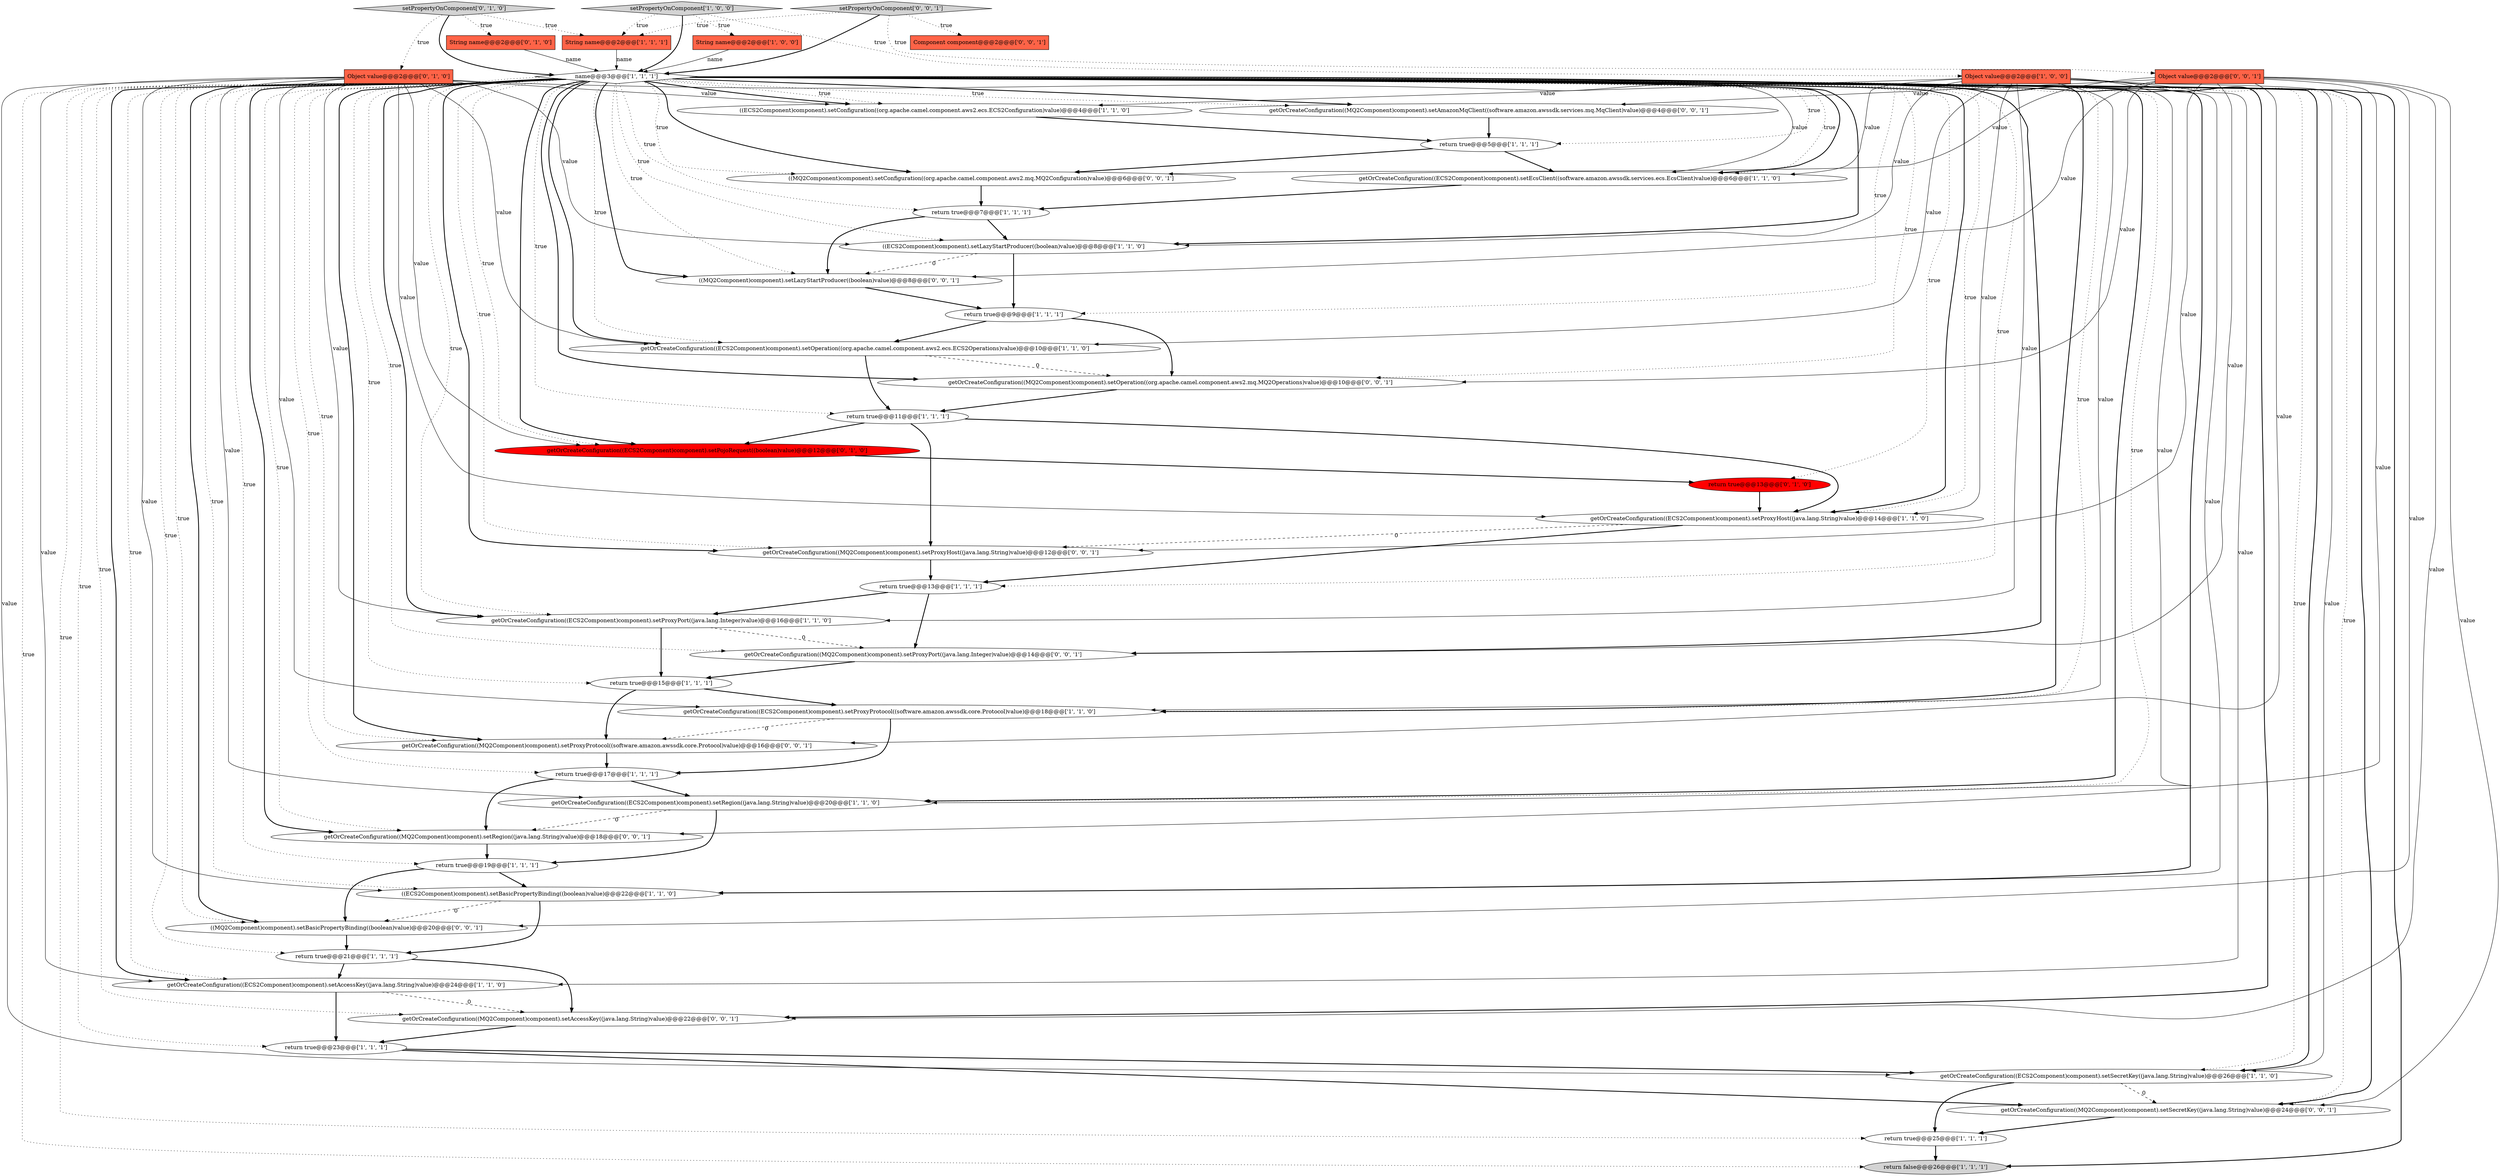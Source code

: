 digraph {
22 [style = filled, label = "setPropertyOnComponent['1', '0', '0']", fillcolor = lightgray, shape = diamond image = "AAA0AAABBB1BBB"];
3 [style = filled, label = "getOrCreateConfiguration((ECS2Component)component).setProxyHost((java.lang.String)value)@@@14@@@['1', '1', '0']", fillcolor = white, shape = ellipse image = "AAA0AAABBB1BBB"];
6 [style = filled, label = "return true@@@15@@@['1', '1', '1']", fillcolor = white, shape = ellipse image = "AAA0AAABBB1BBB"];
12 [style = filled, label = "return true@@@13@@@['1', '1', '1']", fillcolor = white, shape = ellipse image = "AAA0AAABBB1BBB"];
5 [style = filled, label = "String name@@@2@@@['1', '0', '0']", fillcolor = tomato, shape = box image = "AAA0AAABBB1BBB"];
25 [style = filled, label = "return true@@@7@@@['1', '1', '1']", fillcolor = white, shape = ellipse image = "AAA0AAABBB1BBB"];
29 [style = filled, label = "Object value@@@2@@@['0', '1', '0']", fillcolor = tomato, shape = box image = "AAA0AAABBB2BBB"];
33 [style = filled, label = "getOrCreateConfiguration((MQ2Component)component).setProxyProtocol((software.amazon.awssdk.core.Protocol)value)@@@16@@@['0', '0', '1']", fillcolor = white, shape = ellipse image = "AAA0AAABBB3BBB"];
9 [style = filled, label = "return true@@@21@@@['1', '1', '1']", fillcolor = white, shape = ellipse image = "AAA0AAABBB1BBB"];
1 [style = filled, label = "return true@@@9@@@['1', '1', '1']", fillcolor = white, shape = ellipse image = "AAA0AAABBB1BBB"];
21 [style = filled, label = "return true@@@11@@@['1', '1', '1']", fillcolor = white, shape = ellipse image = "AAA0AAABBB1BBB"];
16 [style = filled, label = "getOrCreateConfiguration((ECS2Component)component).setProxyPort((java.lang.Integer)value)@@@16@@@['1', '1', '0']", fillcolor = white, shape = ellipse image = "AAA0AAABBB1BBB"];
37 [style = filled, label = "Object value@@@2@@@['0', '0', '1']", fillcolor = tomato, shape = box image = "AAA0AAABBB3BBB"];
8 [style = filled, label = "String name@@@2@@@['1', '1', '1']", fillcolor = tomato, shape = box image = "AAA0AAABBB1BBB"];
15 [style = filled, label = "return true@@@19@@@['1', '1', '1']", fillcolor = white, shape = ellipse image = "AAA0AAABBB1BBB"];
27 [style = filled, label = "((ECS2Component)component).setConfiguration((org.apache.camel.component.aws2.ecs.ECS2Configuration)value)@@@4@@@['1', '1', '0']", fillcolor = white, shape = ellipse image = "AAA0AAABBB1BBB"];
35 [style = filled, label = "((MQ2Component)component).setLazyStartProducer((boolean)value)@@@8@@@['0', '0', '1']", fillcolor = white, shape = ellipse image = "AAA0AAABBB3BBB"];
36 [style = filled, label = "getOrCreateConfiguration((MQ2Component)component).setProxyHost((java.lang.String)value)@@@12@@@['0', '0', '1']", fillcolor = white, shape = ellipse image = "AAA0AAABBB3BBB"];
44 [style = filled, label = "getOrCreateConfiguration((MQ2Component)component).setSecretKey((java.lang.String)value)@@@24@@@['0', '0', '1']", fillcolor = white, shape = ellipse image = "AAA0AAABBB3BBB"];
31 [style = filled, label = "getOrCreateConfiguration((ECS2Component)component).setPojoRequest((boolean)value)@@@12@@@['0', '1', '0']", fillcolor = red, shape = ellipse image = "AAA1AAABBB2BBB"];
26 [style = filled, label = "((ECS2Component)component).setLazyStartProducer((boolean)value)@@@8@@@['1', '1', '0']", fillcolor = white, shape = ellipse image = "AAA0AAABBB1BBB"];
19 [style = filled, label = "getOrCreateConfiguration((ECS2Component)component).setEcsClient((software.amazon.awssdk.services.ecs.EcsClient)value)@@@6@@@['1', '1', '0']", fillcolor = white, shape = ellipse image = "AAA0AAABBB1BBB"];
30 [style = filled, label = "setPropertyOnComponent['0', '1', '0']", fillcolor = lightgray, shape = diamond image = "AAA0AAABBB2BBB"];
24 [style = filled, label = "getOrCreateConfiguration((ECS2Component)component).setSecretKey((java.lang.String)value)@@@26@@@['1', '1', '0']", fillcolor = white, shape = ellipse image = "AAA0AAABBB1BBB"];
32 [style = filled, label = "String name@@@2@@@['0', '1', '0']", fillcolor = tomato, shape = box image = "AAA0AAABBB2BBB"];
10 [style = filled, label = "getOrCreateConfiguration((ECS2Component)component).setAccessKey((java.lang.String)value)@@@24@@@['1', '1', '0']", fillcolor = white, shape = ellipse image = "AAA0AAABBB1BBB"];
17 [style = filled, label = "return true@@@23@@@['1', '1', '1']", fillcolor = white, shape = ellipse image = "AAA0AAABBB1BBB"];
7 [style = filled, label = "getOrCreateConfiguration((ECS2Component)component).setRegion((java.lang.String)value)@@@20@@@['1', '1', '0']", fillcolor = white, shape = ellipse image = "AAA0AAABBB1BBB"];
23 [style = filled, label = "return true@@@17@@@['1', '1', '1']", fillcolor = white, shape = ellipse image = "AAA0AAABBB1BBB"];
40 [style = filled, label = "((MQ2Component)component).setBasicPropertyBinding((boolean)value)@@@20@@@['0', '0', '1']", fillcolor = white, shape = ellipse image = "AAA0AAABBB3BBB"];
42 [style = filled, label = "getOrCreateConfiguration((MQ2Component)component).setAmazonMqClient((software.amazon.awssdk.services.mq.MqClient)value)@@@4@@@['0', '0', '1']", fillcolor = white, shape = ellipse image = "AAA0AAABBB3BBB"];
28 [style = filled, label = "return true@@@13@@@['0', '1', '0']", fillcolor = red, shape = ellipse image = "AAA1AAABBB2BBB"];
39 [style = filled, label = "Component component@@@2@@@['0', '0', '1']", fillcolor = tomato, shape = box image = "AAA0AAABBB3BBB"];
41 [style = filled, label = "setPropertyOnComponent['0', '0', '1']", fillcolor = lightgray, shape = diamond image = "AAA0AAABBB3BBB"];
14 [style = filled, label = "name@@@3@@@['1', '1', '1']", fillcolor = white, shape = diamond image = "AAA0AAABBB1BBB"];
43 [style = filled, label = "getOrCreateConfiguration((MQ2Component)component).setOperation((org.apache.camel.component.aws2.mq.MQ2Operations)value)@@@10@@@['0', '0', '1']", fillcolor = white, shape = ellipse image = "AAA0AAABBB3BBB"];
0 [style = filled, label = "return true@@@5@@@['1', '1', '1']", fillcolor = white, shape = ellipse image = "AAA0AAABBB1BBB"];
20 [style = filled, label = "getOrCreateConfiguration((ECS2Component)component).setProxyProtocol((software.amazon.awssdk.core.Protocol)value)@@@18@@@['1', '1', '0']", fillcolor = white, shape = ellipse image = "AAA0AAABBB1BBB"];
13 [style = filled, label = "getOrCreateConfiguration((ECS2Component)component).setOperation((org.apache.camel.component.aws2.ecs.ECS2Operations)value)@@@10@@@['1', '1', '0']", fillcolor = white, shape = ellipse image = "AAA0AAABBB1BBB"];
2 [style = filled, label = "Object value@@@2@@@['1', '0', '0']", fillcolor = tomato, shape = box image = "AAA0AAABBB1BBB"];
4 [style = filled, label = "((ECS2Component)component).setBasicPropertyBinding((boolean)value)@@@22@@@['1', '1', '0']", fillcolor = white, shape = ellipse image = "AAA0AAABBB1BBB"];
46 [style = filled, label = "getOrCreateConfiguration((MQ2Component)component).setProxyPort((java.lang.Integer)value)@@@14@@@['0', '0', '1']", fillcolor = white, shape = ellipse image = "AAA0AAABBB3BBB"];
38 [style = filled, label = "getOrCreateConfiguration((MQ2Component)component).setRegion((java.lang.String)value)@@@18@@@['0', '0', '1']", fillcolor = white, shape = ellipse image = "AAA0AAABBB3BBB"];
34 [style = filled, label = "((MQ2Component)component).setConfiguration((org.apache.camel.component.aws2.mq.MQ2Configuration)value)@@@6@@@['0', '0', '1']", fillcolor = white, shape = ellipse image = "AAA0AAABBB3BBB"];
45 [style = filled, label = "getOrCreateConfiguration((MQ2Component)component).setAccessKey((java.lang.String)value)@@@22@@@['0', '0', '1']", fillcolor = white, shape = ellipse image = "AAA0AAABBB3BBB"];
11 [style = filled, label = "return false@@@26@@@['1', '1', '1']", fillcolor = lightgray, shape = ellipse image = "AAA0AAABBB1BBB"];
18 [style = filled, label = "return true@@@25@@@['1', '1', '1']", fillcolor = white, shape = ellipse image = "AAA0AAABBB1BBB"];
14->3 [style = bold, label=""];
14->24 [style = bold, label=""];
14->42 [style = dotted, label="true"];
29->13 [style = solid, label="value"];
14->19 [style = dotted, label="true"];
14->0 [style = dotted, label="true"];
14->35 [style = bold, label=""];
14->26 [style = dotted, label="true"];
14->45 [style = dotted, label="true"];
29->20 [style = solid, label="value"];
2->27 [style = solid, label="value"];
37->36 [style = solid, label="value"];
10->17 [style = bold, label=""];
37->38 [style = solid, label="value"];
9->10 [style = bold, label=""];
36->12 [style = bold, label=""];
25->35 [style = bold, label=""];
38->15 [style = bold, label=""];
1->13 [style = bold, label=""];
14->7 [style = bold, label=""];
5->14 [style = solid, label="name"];
29->19 [style = solid, label="value"];
14->44 [style = dotted, label="true"];
14->21 [style = dotted, label="true"];
21->31 [style = bold, label=""];
21->36 [style = bold, label=""];
29->10 [style = solid, label="value"];
29->24 [style = solid, label="value"];
14->46 [style = bold, label=""];
37->35 [style = solid, label="value"];
14->7 [style = dotted, label="true"];
14->3 [style = dotted, label="true"];
30->14 [style = bold, label=""];
14->11 [style = dotted, label="true"];
28->3 [style = bold, label=""];
45->17 [style = bold, label=""];
17->44 [style = bold, label=""];
44->18 [style = bold, label=""];
14->11 [style = bold, label=""];
14->18 [style = dotted, label="true"];
14->20 [style = bold, label=""];
21->3 [style = bold, label=""];
14->16 [style = bold, label=""];
29->26 [style = solid, label="value"];
14->12 [style = dotted, label="true"];
27->0 [style = bold, label=""];
37->34 [style = solid, label="value"];
14->24 [style = dotted, label="true"];
0->19 [style = bold, label=""];
3->36 [style = dashed, label="0"];
16->6 [style = bold, label=""];
26->1 [style = bold, label=""];
29->7 [style = solid, label="value"];
18->11 [style = bold, label=""];
46->6 [style = bold, label=""];
14->10 [style = bold, label=""];
14->38 [style = bold, label=""];
2->26 [style = solid, label="value"];
37->42 [style = solid, label="value"];
14->27 [style = dotted, label="true"];
24->18 [style = bold, label=""];
14->43 [style = bold, label=""];
19->25 [style = bold, label=""];
37->33 [style = solid, label="value"];
33->23 [style = bold, label=""];
32->14 [style = solid, label="name"];
30->29 [style = dotted, label="true"];
0->34 [style = bold, label=""];
20->23 [style = bold, label=""];
37->40 [style = solid, label="value"];
7->38 [style = dashed, label="0"];
14->25 [style = dotted, label="true"];
25->26 [style = bold, label=""];
30->32 [style = dotted, label="true"];
14->34 [style = dotted, label="true"];
14->1 [style = dotted, label="true"];
23->7 [style = bold, label=""];
31->28 [style = bold, label=""];
20->33 [style = dashed, label="0"];
29->31 [style = solid, label="value"];
22->14 [style = bold, label=""];
14->4 [style = dotted, label="true"];
2->7 [style = solid, label="value"];
10->45 [style = dashed, label="0"];
14->4 [style = bold, label=""];
14->36 [style = bold, label=""];
4->9 [style = bold, label=""];
2->13 [style = solid, label="value"];
29->4 [style = solid, label="value"];
13->43 [style = dashed, label="0"];
37->45 [style = solid, label="value"];
2->24 [style = solid, label="value"];
14->42 [style = bold, label=""];
2->10 [style = solid, label="value"];
14->23 [style = dotted, label="true"];
2->19 [style = solid, label="value"];
14->19 [style = bold, label=""];
40->9 [style = bold, label=""];
26->35 [style = dashed, label="0"];
29->3 [style = solid, label="value"];
24->44 [style = dashed, label="0"];
41->37 [style = dotted, label="true"];
3->12 [style = bold, label=""];
2->4 [style = solid, label="value"];
42->0 [style = bold, label=""];
29->27 [style = solid, label="value"];
22->5 [style = dotted, label="true"];
14->40 [style = dotted, label="true"];
14->16 [style = dotted, label="true"];
14->17 [style = dotted, label="true"];
6->20 [style = bold, label=""];
12->46 [style = bold, label=""];
35->1 [style = bold, label=""];
14->28 [style = dotted, label="true"];
6->33 [style = bold, label=""];
14->31 [style = bold, label=""];
7->15 [style = bold, label=""];
41->8 [style = dotted, label="true"];
30->8 [style = dotted, label="true"];
15->40 [style = bold, label=""];
37->46 [style = solid, label="value"];
14->27 [style = bold, label=""];
14->13 [style = bold, label=""];
41->14 [style = bold, label=""];
14->6 [style = dotted, label="true"];
43->21 [style = bold, label=""];
34->25 [style = bold, label=""];
14->33 [style = dotted, label="true"];
2->3 [style = solid, label="value"];
1->43 [style = bold, label=""];
8->14 [style = solid, label="name"];
14->34 [style = bold, label=""];
14->43 [style = dotted, label="true"];
12->16 [style = bold, label=""];
41->39 [style = dotted, label="true"];
2->16 [style = solid, label="value"];
14->45 [style = bold, label=""];
14->44 [style = bold, label=""];
14->10 [style = dotted, label="true"];
14->13 [style = dotted, label="true"];
14->36 [style = dotted, label="true"];
14->33 [style = bold, label=""];
16->46 [style = dashed, label="0"];
22->2 [style = dotted, label="true"];
37->44 [style = solid, label="value"];
14->20 [style = dotted, label="true"];
14->26 [style = bold, label=""];
14->15 [style = dotted, label="true"];
22->8 [style = dotted, label="true"];
17->24 [style = bold, label=""];
14->46 [style = dotted, label="true"];
14->38 [style = dotted, label="true"];
9->45 [style = bold, label=""];
23->38 [style = bold, label=""];
15->4 [style = bold, label=""];
37->43 [style = solid, label="value"];
2->20 [style = solid, label="value"];
14->31 [style = dotted, label="true"];
14->9 [style = dotted, label="true"];
14->35 [style = dotted, label="true"];
4->40 [style = dashed, label="0"];
13->21 [style = bold, label=""];
29->16 [style = solid, label="value"];
14->40 [style = bold, label=""];
}
